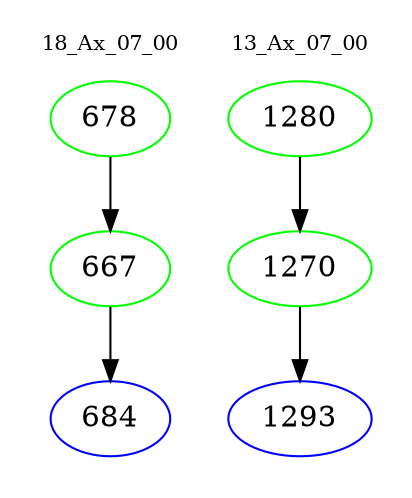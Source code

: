 digraph{
subgraph cluster_0 {
color = white
label = "18_Ax_07_00";
fontsize=10;
T0_678 [label="678", color="green"]
T0_678 -> T0_667 [color="black"]
T0_667 [label="667", color="green"]
T0_667 -> T0_684 [color="black"]
T0_684 [label="684", color="blue"]
}
subgraph cluster_1 {
color = white
label = "13_Ax_07_00";
fontsize=10;
T1_1280 [label="1280", color="green"]
T1_1280 -> T1_1270 [color="black"]
T1_1270 [label="1270", color="green"]
T1_1270 -> T1_1293 [color="black"]
T1_1293 [label="1293", color="blue"]
}
}
